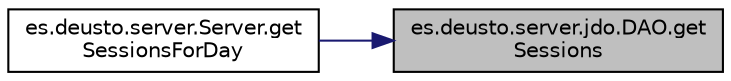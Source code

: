 digraph "es.deusto.server.jdo.DAO.getSessions"
{
 // LATEX_PDF_SIZE
  edge [fontname="Helvetica",fontsize="10",labelfontname="Helvetica",labelfontsize="10"];
  node [fontname="Helvetica",fontsize="10",shape=record];
  rankdir="RL";
  Node57 [label="es.deusto.server.jdo.DAO.get\lSessions",height=0.2,width=0.4,color="black", fillcolor="grey75", style="filled", fontcolor="black",tooltip=" "];
  Node57 -> Node58 [dir="back",color="midnightblue",fontsize="10",style="solid",fontname="Helvetica"];
  Node58 [label="es.deusto.server.Server.get\lSessionsForDay",height=0.2,width=0.4,color="black", fillcolor="white", style="filled",URL="$classes_1_1deusto_1_1server_1_1_server.html#a688ca336b3cbdb5c04ecdc4f23ff65d1",tooltip=" "];
}
